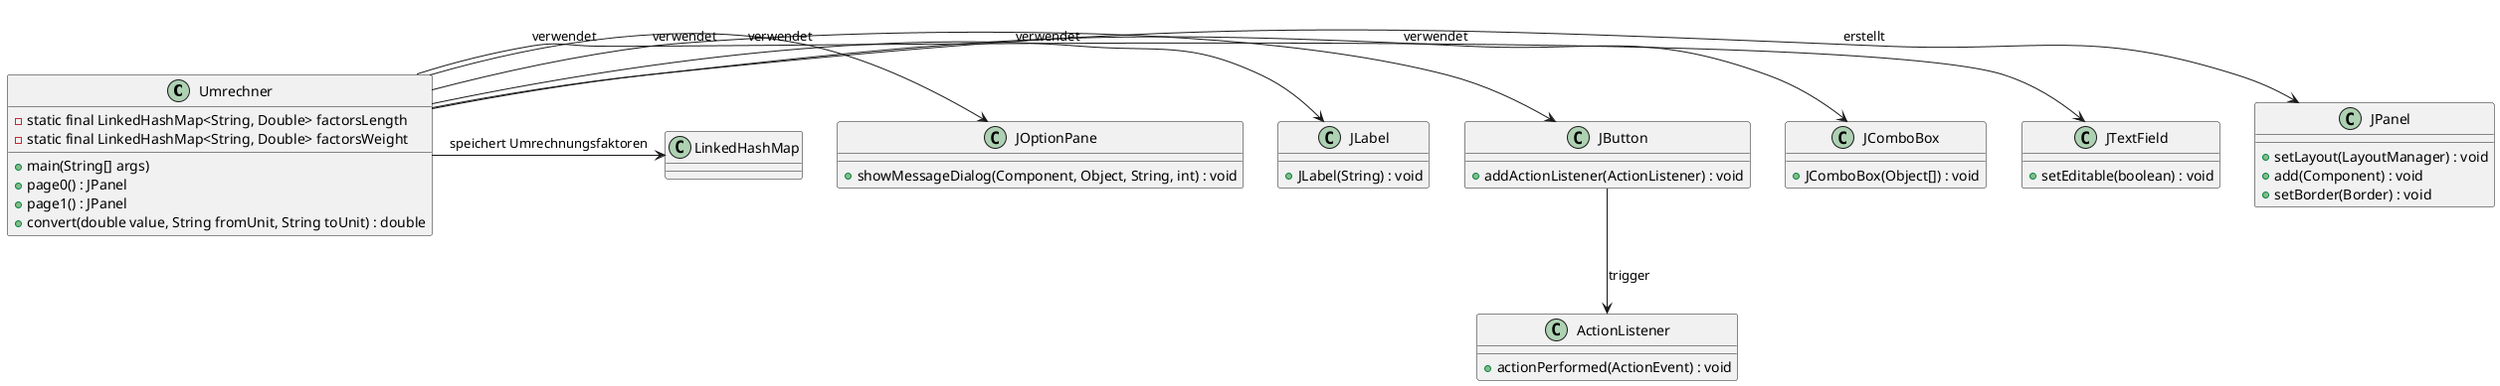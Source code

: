 @startuml

' Klassen und ihre Attribute
class Umrechner {
    - static final LinkedHashMap<String, Double> factorsLength
    - static final LinkedHashMap<String, Double> factorsWeight
    + main(String[] args)
    + page0() : JPanel
    + page1() : JPanel
    + convert(double value, String fromUnit, String toUnit) : double
}

class JPanel {
    + setLayout(LayoutManager) : void
    + add(Component) : void
    + setBorder(Border) : void
}

class JTextField {
    + setEditable(boolean) : void
}

class JComboBox {
    + JComboBox(Object[]) : void
}

class JButton {
    + addActionListener(ActionListener) : void
}

class ActionListener {
    + actionPerformed(ActionEvent) : void
}

class JLabel {
    + JLabel(String) : void
}

class JOptionPane {
    + showMessageDialog(Component, Object, String, int) : void
}

' Beziehungen zwischen Klassen
Umrechner -> JPanel : erstellt
Umrechner -> JTextField : verwendet
Umrechner -> JComboBox : verwendet
Umrechner -> JButton : verwendet
Umrechner -> JLabel : verwendet
Umrechner -> JOptionPane : verwendet
JButton --> ActionListener : trigger
Umrechner -> LinkedHashMap : speichert Umrechnungsfaktoren

@enduml
